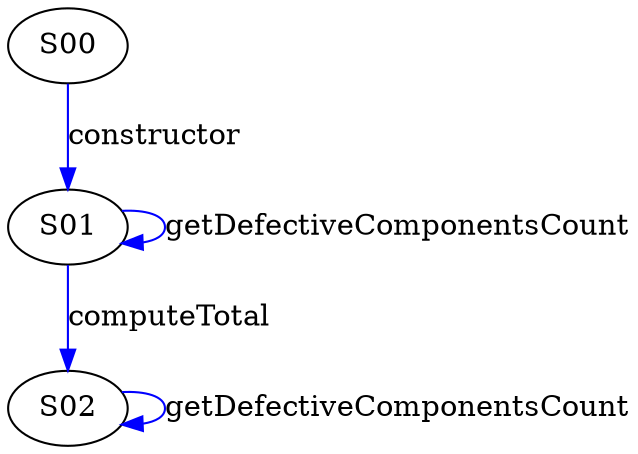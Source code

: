 digraph {

S01->S01 [label="getDefectiveComponentsCount", style="", color="blue"]
S02->S02 [label="getDefectiveComponentsCount", style="", color="blue"]
S00->S01 [label="constructor", style="", color="blue"]
S01->S02 [label="computeTotal", style="", color="blue"]
}
